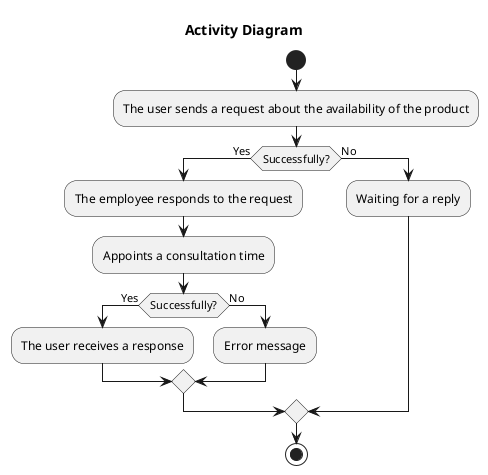 @startuml
title Activity Diagram 

start
:The user sends a request about the availability of the product;
if (Successfully?) then (Yes)
  :The employee responds to the request;
  :Appoints a consultation time;
  if (Successfully?) then (Yes)
    :The user receives a response;
  else (No)
    :Error message;
  endif
else (No)
  :Waiting for a reply;
endif
stop

@enduml
